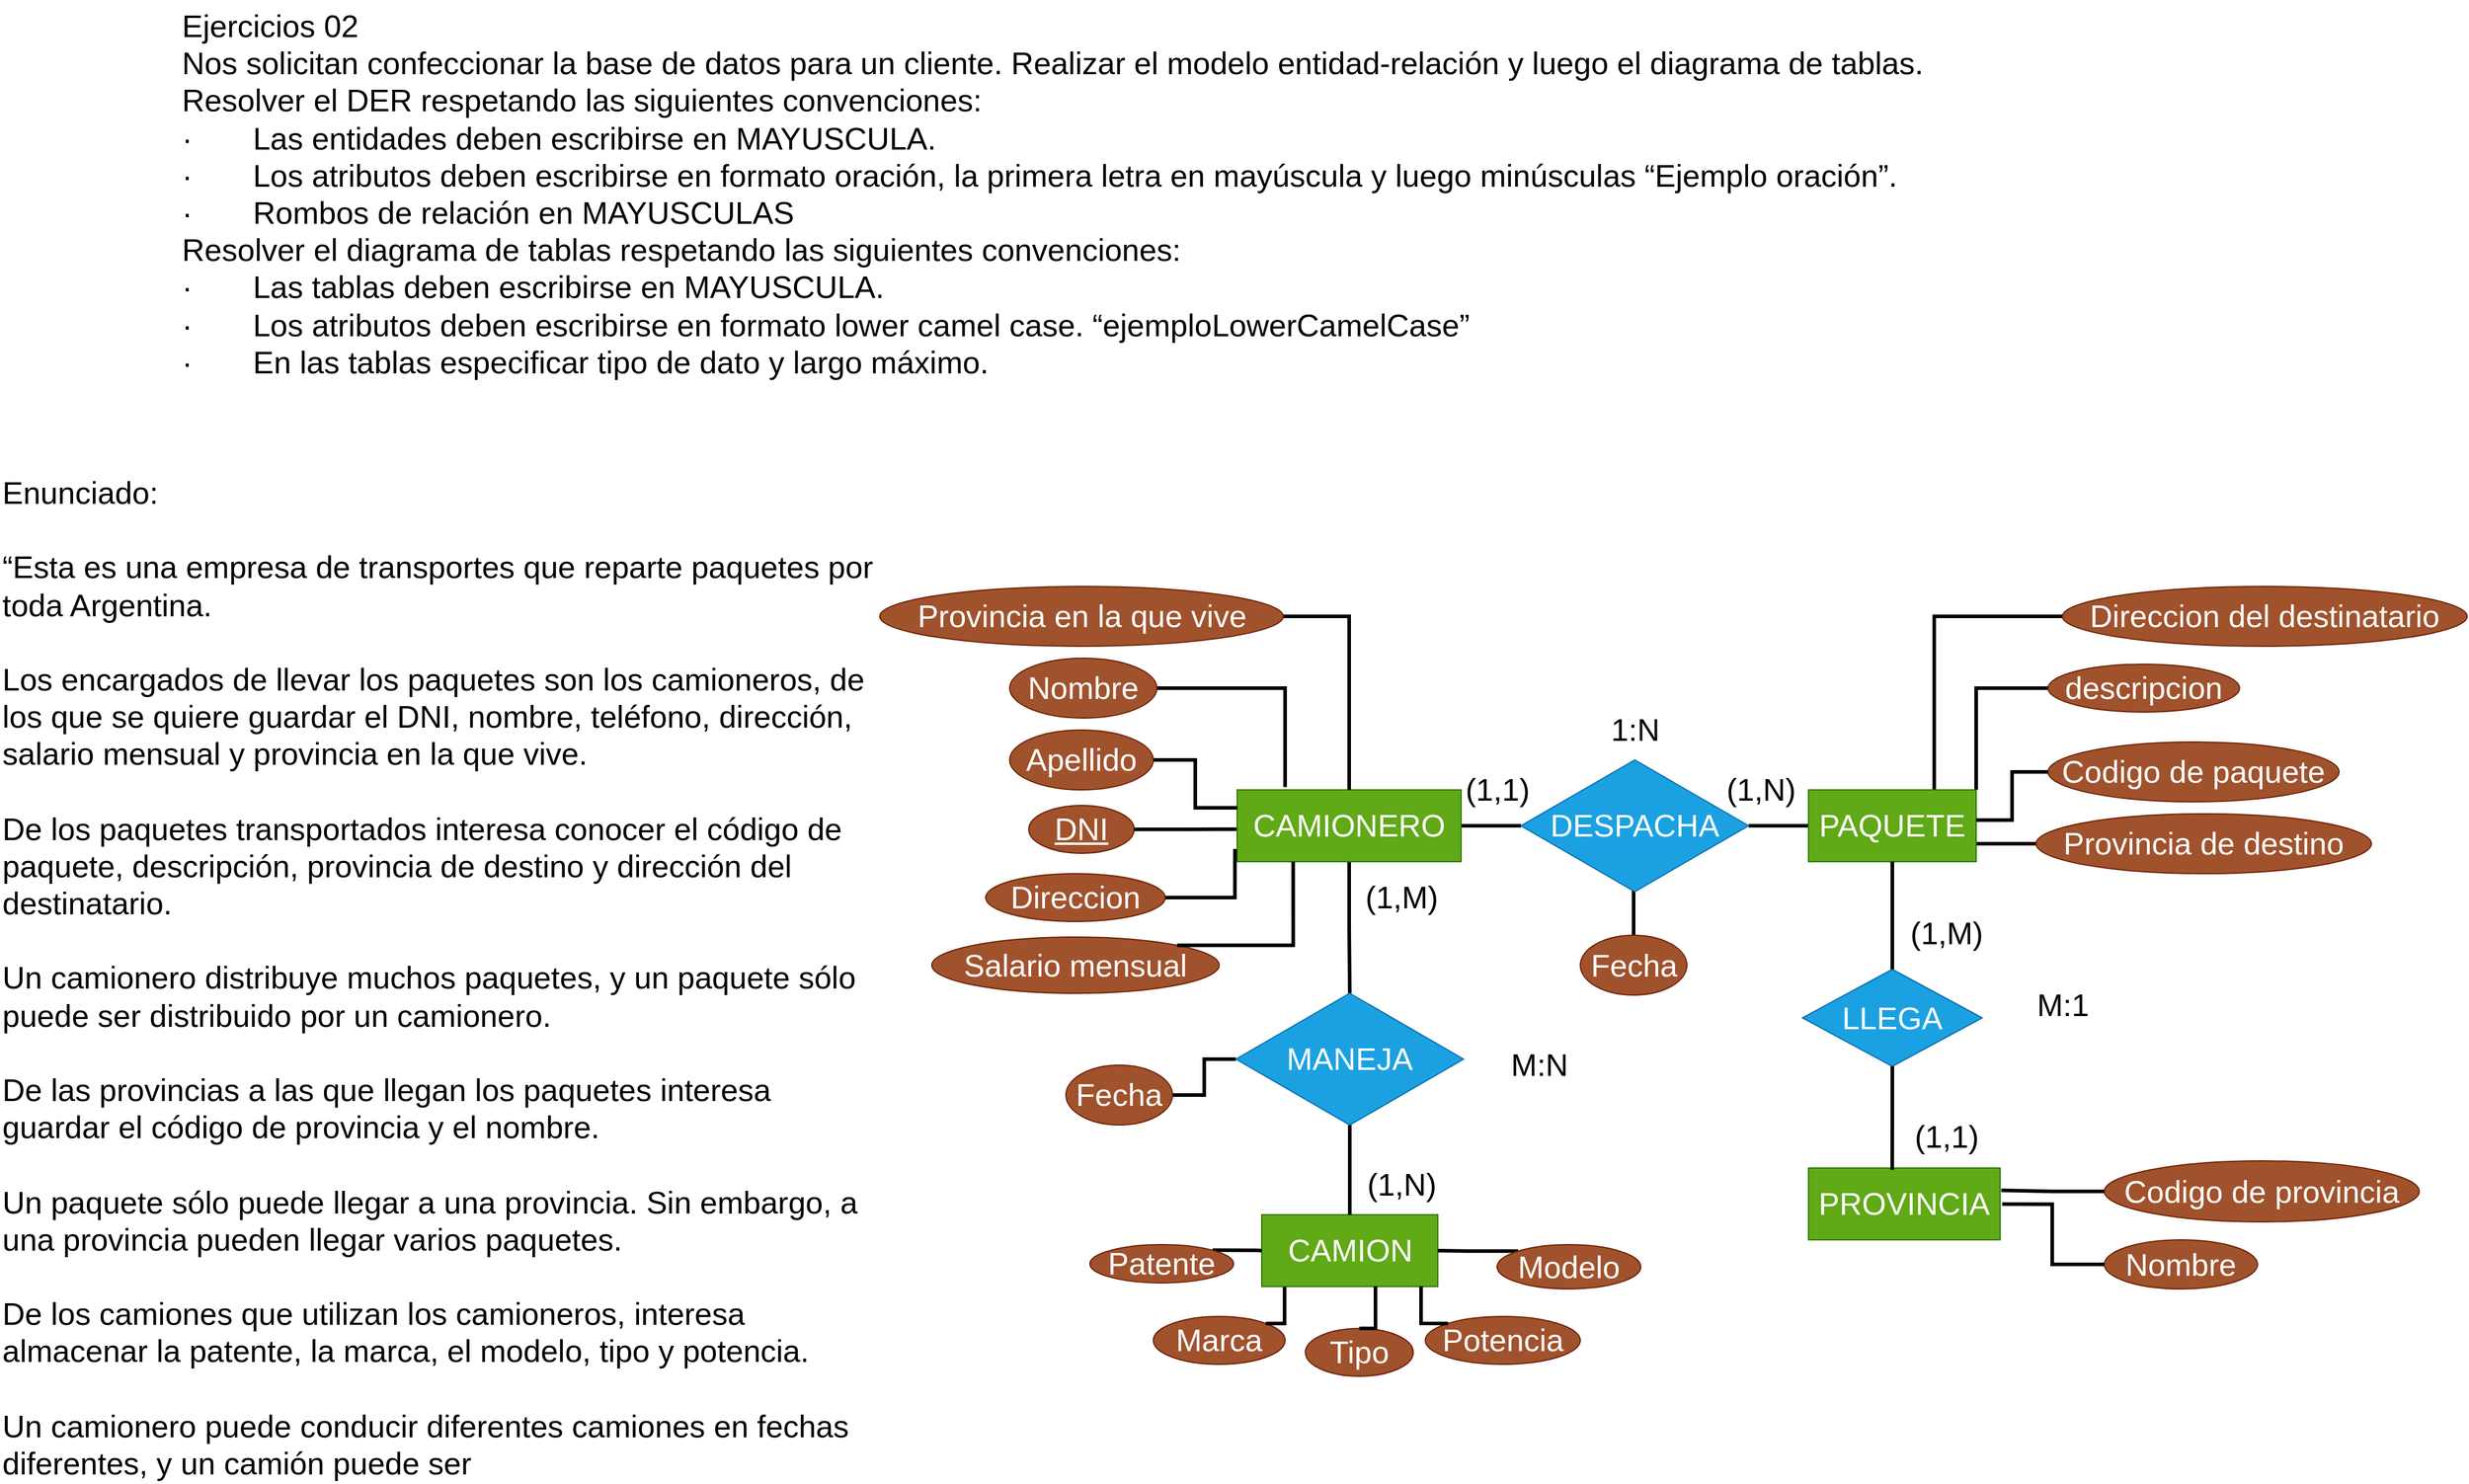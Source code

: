 <mxfile version="27.0.3">
  <diagram id="R2lEEEUBdFMjLlhIrx00" name="Page-1">
    <mxGraphModel dx="2334" dy="1775" grid="1" gridSize="10" guides="1" tooltips="1" connect="1" arrows="1" fold="1" page="1" pageScale="1" pageWidth="850" pageHeight="1100" math="0" shadow="0" extFonts="Permanent Marker^https://fonts.googleapis.com/css?family=Permanent+Marker">
      <root>
        <mxCell id="0" />
        <mxCell id="1" parent="0" />
        <mxCell id="cjYBByrVhoPnJ-2IZSXI-26" style="edgeStyle=orthogonalEdgeStyle;rounded=0;orthogonalLoop=1;jettySize=auto;html=1;exitX=1;exitY=0.5;exitDx=0;exitDy=0;entryX=0;entryY=0.5;entryDx=0;entryDy=0;endArrow=none;startFill=0;strokeWidth=3;fontSize=26;" edge="1" parent="1" source="cjYBByrVhoPnJ-2IZSXI-27" target="cjYBByrVhoPnJ-2IZSXI-39">
          <mxGeometry relative="1" as="geometry" />
        </mxCell>
        <mxCell id="cjYBByrVhoPnJ-2IZSXI-83" style="edgeStyle=orthogonalEdgeStyle;rounded=0;orthogonalLoop=1;jettySize=auto;html=1;exitX=0.5;exitY=1;exitDx=0;exitDy=0;entryX=0.5;entryY=0;entryDx=0;entryDy=0;endArrow=none;startFill=0;strokeWidth=3;" edge="1" parent="1" source="cjYBByrVhoPnJ-2IZSXI-27" target="cjYBByrVhoPnJ-2IZSXI-82">
          <mxGeometry relative="1" as="geometry" />
        </mxCell>
        <mxCell id="cjYBByrVhoPnJ-2IZSXI-27" value="CAMIONERO" style="rounded=0;whiteSpace=wrap;html=1;fontSize=26;fillColor=#60a917;fontColor=#ffffff;strokeColor=#2D7600;" vertex="1" parent="1">
          <mxGeometry x="233" y="290" width="187" height="60" as="geometry" />
        </mxCell>
        <mxCell id="cjYBByrVhoPnJ-2IZSXI-28" style="edgeStyle=orthogonalEdgeStyle;rounded=0;orthogonalLoop=1;jettySize=auto;html=1;exitX=1;exitY=0.5;exitDx=0;exitDy=0;entryX=0.214;entryY=-0.04;entryDx=0;entryDy=0;strokeWidth=3;endArrow=none;startFill=0;fontSize=26;entryPerimeter=0;" edge="1" parent="1" source="cjYBByrVhoPnJ-2IZSXI-29" target="cjYBByrVhoPnJ-2IZSXI-27">
          <mxGeometry relative="1" as="geometry" />
        </mxCell>
        <mxCell id="cjYBByrVhoPnJ-2IZSXI-29" value="Nombre" style="ellipse;whiteSpace=wrap;html=1;fontSize=26;fillColor=#a0522d;fontColor=#ffffff;strokeColor=#6D1F00;" vertex="1" parent="1">
          <mxGeometry x="43" y="180" width="123" height="50" as="geometry" />
        </mxCell>
        <mxCell id="cjYBByrVhoPnJ-2IZSXI-30" style="edgeStyle=orthogonalEdgeStyle;rounded=0;orthogonalLoop=1;jettySize=auto;html=1;exitX=1;exitY=0.5;exitDx=0;exitDy=0;entryX=0;entryY=0.25;entryDx=0;entryDy=0;strokeWidth=3;endArrow=none;startFill=0;fontSize=26;" edge="1" parent="1" source="cjYBByrVhoPnJ-2IZSXI-31" target="cjYBByrVhoPnJ-2IZSXI-27">
          <mxGeometry relative="1" as="geometry" />
        </mxCell>
        <mxCell id="cjYBByrVhoPnJ-2IZSXI-31" value="Apellido" style="ellipse;whiteSpace=wrap;html=1;fontSize=26;fillColor=#a0522d;fontColor=#ffffff;strokeColor=#6D1F00;" vertex="1" parent="1">
          <mxGeometry x="43" y="240" width="120" height="50" as="geometry" />
        </mxCell>
        <mxCell id="cjYBByrVhoPnJ-2IZSXI-32" value="&lt;u&gt;DNI&lt;/u&gt;" style="ellipse;whiteSpace=wrap;html=1;fontSize=26;fillColor=#a0522d;fontColor=#ffffff;strokeColor=#6D1F00;" vertex="1" parent="1">
          <mxGeometry x="59" y="303" width="88" height="40" as="geometry" />
        </mxCell>
        <mxCell id="cjYBByrVhoPnJ-2IZSXI-33" value="Direccion" style="ellipse;whiteSpace=wrap;html=1;fontSize=26;fillColor=#a0522d;fontColor=#ffffff;strokeColor=#6D1F00;" vertex="1" parent="1">
          <mxGeometry x="23" y="360" width="150" height="40" as="geometry" />
        </mxCell>
        <mxCell id="cjYBByrVhoPnJ-2IZSXI-34" value="Salario mensual" style="ellipse;whiteSpace=wrap;html=1;fontSize=26;fillColor=#a0522d;fontColor=#ffffff;strokeColor=#6D1F00;" vertex="1" parent="1">
          <mxGeometry x="-22" y="413" width="240" height="47" as="geometry" />
        </mxCell>
        <mxCell id="cjYBByrVhoPnJ-2IZSXI-35" style="edgeStyle=orthogonalEdgeStyle;rounded=0;orthogonalLoop=1;jettySize=auto;html=1;exitX=1;exitY=0.5;exitDx=0;exitDy=0;entryX=-0.003;entryY=0.547;entryDx=0;entryDy=0;entryPerimeter=0;strokeWidth=3;endArrow=none;startFill=0;fontSize=26;" edge="1" parent="1" source="cjYBByrVhoPnJ-2IZSXI-32" target="cjYBByrVhoPnJ-2IZSXI-27">
          <mxGeometry relative="1" as="geometry" />
        </mxCell>
        <mxCell id="cjYBByrVhoPnJ-2IZSXI-36" style="edgeStyle=orthogonalEdgeStyle;rounded=0;orthogonalLoop=1;jettySize=auto;html=1;exitX=1;exitY=0.5;exitDx=0;exitDy=0;entryX=-0.01;entryY=0.822;entryDx=0;entryDy=0;entryPerimeter=0;strokeWidth=3;endArrow=none;startFill=0;fontSize=26;" edge="1" parent="1" source="cjYBByrVhoPnJ-2IZSXI-33" target="cjYBByrVhoPnJ-2IZSXI-27">
          <mxGeometry relative="1" as="geometry" />
        </mxCell>
        <mxCell id="cjYBByrVhoPnJ-2IZSXI-38" style="edgeStyle=orthogonalEdgeStyle;rounded=0;orthogonalLoop=1;jettySize=auto;html=1;exitX=1;exitY=0.5;exitDx=0;exitDy=0;entryX=0;entryY=0.5;entryDx=0;entryDy=0;endArrow=none;startFill=0;strokeWidth=3;fontSize=26;" edge="1" parent="1" source="cjYBByrVhoPnJ-2IZSXI-39">
          <mxGeometry relative="1" as="geometry">
            <mxPoint x="710" y="320" as="targetPoint" />
          </mxGeometry>
        </mxCell>
        <mxCell id="cjYBByrVhoPnJ-2IZSXI-98" style="edgeStyle=orthogonalEdgeStyle;rounded=0;orthogonalLoop=1;jettySize=auto;html=1;exitX=0.5;exitY=1;exitDx=0;exitDy=0;entryX=0.5;entryY=0;entryDx=0;entryDy=0;endArrow=none;startFill=0;strokeWidth=3;" edge="1" parent="1" source="cjYBByrVhoPnJ-2IZSXI-39" target="cjYBByrVhoPnJ-2IZSXI-97">
          <mxGeometry relative="1" as="geometry" />
        </mxCell>
        <mxCell id="cjYBByrVhoPnJ-2IZSXI-39" value="DESPACHA" style="rhombus;whiteSpace=wrap;html=1;fontSize=26;fillColor=#1ba1e2;fontColor=#ffffff;strokeColor=#006EAF;" vertex="1" parent="1">
          <mxGeometry x="470" y="265" width="190" height="110" as="geometry" />
        </mxCell>
        <mxCell id="cjYBByrVhoPnJ-2IZSXI-40" style="edgeStyle=orthogonalEdgeStyle;rounded=0;orthogonalLoop=1;jettySize=auto;html=1;exitX=0;exitY=0.5;exitDx=0;exitDy=0;entryX=0.75;entryY=0;entryDx=0;entryDy=0;strokeWidth=3;endArrow=none;startFill=0;fontSize=26;" edge="1" parent="1" source="cjYBByrVhoPnJ-2IZSXI-41" target="cjYBByrVhoPnJ-2IZSXI-50">
          <mxGeometry relative="1" as="geometry">
            <mxPoint x="850" y="290" as="targetPoint" />
          </mxGeometry>
        </mxCell>
        <mxCell id="cjYBByrVhoPnJ-2IZSXI-41" value="Direccion del destinatario" style="ellipse;whiteSpace=wrap;html=1;fontSize=26;fillColor=#a0522d;fontColor=#ffffff;strokeColor=#6D1F00;" vertex="1" parent="1">
          <mxGeometry x="922" y="120" width="338" height="50" as="geometry" />
        </mxCell>
        <mxCell id="cjYBByrVhoPnJ-2IZSXI-42" style="edgeStyle=orthogonalEdgeStyle;rounded=0;orthogonalLoop=1;jettySize=auto;html=1;exitX=0;exitY=0.5;exitDx=0;exitDy=0;entryX=1;entryY=0;entryDx=0;entryDy=0;strokeWidth=3;endArrow=none;startFill=0;fontSize=26;" edge="1" parent="1" source="cjYBByrVhoPnJ-2IZSXI-43" target="cjYBByrVhoPnJ-2IZSXI-50">
          <mxGeometry relative="1" as="geometry">
            <mxPoint x="850" y="305" as="targetPoint" />
          </mxGeometry>
        </mxCell>
        <mxCell id="cjYBByrVhoPnJ-2IZSXI-43" value="descripcion" style="ellipse;whiteSpace=wrap;html=1;fontSize=26;fillColor=#a0522d;fontColor=#ffffff;strokeColor=#6D1F00;" vertex="1" parent="1">
          <mxGeometry x="910" y="185" width="160" height="40" as="geometry" />
        </mxCell>
        <mxCell id="cjYBByrVhoPnJ-2IZSXI-44" value="Codigo de paquete" style="ellipse;whiteSpace=wrap;html=1;fontSize=26;fillColor=#a0522d;fontColor=#ffffff;strokeColor=#6D1F00;" vertex="1" parent="1">
          <mxGeometry x="910" y="250" width="243" height="50" as="geometry" />
        </mxCell>
        <mxCell id="cjYBByrVhoPnJ-2IZSXI-45" style="edgeStyle=orthogonalEdgeStyle;rounded=0;orthogonalLoop=1;jettySize=auto;html=1;exitX=0;exitY=0.5;exitDx=0;exitDy=0;entryX=1;entryY=0.75;entryDx=0;entryDy=0;strokeWidth=3;endArrow=none;startFill=0;fontSize=26;" edge="1" parent="1" source="cjYBByrVhoPnJ-2IZSXI-46" target="cjYBByrVhoPnJ-2IZSXI-50">
          <mxGeometry relative="1" as="geometry" />
        </mxCell>
        <mxCell id="cjYBByrVhoPnJ-2IZSXI-46" value="Provincia de destino" style="ellipse;whiteSpace=wrap;html=1;fontSize=26;fillColor=#a0522d;fontColor=#ffffff;strokeColor=#6D1F00;" vertex="1" parent="1">
          <mxGeometry x="900" y="310" width="280" height="50" as="geometry" />
        </mxCell>
        <mxCell id="cjYBByrVhoPnJ-2IZSXI-47" value="&lt;font&gt;(1,1)&lt;/font&gt;" style="text;html=1;align=center;verticalAlign=middle;resizable=0;points=[];autosize=1;strokeColor=none;fillColor=none;fontSize=26;" vertex="1" parent="1">
          <mxGeometry x="410" y="270" width="80" height="40" as="geometry" />
        </mxCell>
        <mxCell id="cjYBByrVhoPnJ-2IZSXI-48" value="&lt;font&gt;(1,N)&lt;/font&gt;" style="text;html=1;align=center;verticalAlign=middle;resizable=0;points=[];autosize=1;strokeColor=none;fillColor=none;fontSize=26;" vertex="1" parent="1">
          <mxGeometry x="630" y="270" width="80" height="40" as="geometry" />
        </mxCell>
        <mxCell id="cjYBByrVhoPnJ-2IZSXI-49" value="&lt;div&gt;&lt;span style=&quot;background-color: transparent; color: light-dark(rgb(0, 0, 0), rgb(255, 255, 255));&quot;&gt;1:N&lt;/span&gt;&lt;/div&gt;" style="text;html=1;align=center;verticalAlign=middle;resizable=0;points=[];autosize=1;strokeColor=none;fillColor=none;fontSize=26;" vertex="1" parent="1">
          <mxGeometry x="535" y="220" width="60" height="40" as="geometry" />
        </mxCell>
        <mxCell id="cjYBByrVhoPnJ-2IZSXI-50" value="PAQUETE" style="rounded=0;whiteSpace=wrap;html=1;fontSize=26;fillColor=#60a917;fontColor=#ffffff;strokeColor=#2D7600;" vertex="1" parent="1">
          <mxGeometry x="710" y="290" width="140" height="60" as="geometry" />
        </mxCell>
        <mxCell id="cjYBByrVhoPnJ-2IZSXI-51" value="PROVINCIA" style="rounded=0;whiteSpace=wrap;html=1;fontSize=26;fillColor=#60a917;fontColor=#ffffff;strokeColor=#2D7600;" vertex="1" parent="1">
          <mxGeometry x="710" y="606" width="160" height="60" as="geometry" />
        </mxCell>
        <mxCell id="cjYBByrVhoPnJ-2IZSXI-52" style="edgeStyle=orthogonalEdgeStyle;rounded=0;orthogonalLoop=1;jettySize=auto;html=1;exitX=0;exitY=0.5;exitDx=0;exitDy=0;entryX=1;entryY=0.42;entryDx=0;entryDy=0;entryPerimeter=0;strokeWidth=3;endArrow=none;startFill=0;fontSize=26;" edge="1" parent="1" source="cjYBByrVhoPnJ-2IZSXI-44" target="cjYBByrVhoPnJ-2IZSXI-50">
          <mxGeometry relative="1" as="geometry" />
        </mxCell>
        <mxCell id="cjYBByrVhoPnJ-2IZSXI-54" value="Codigo de provincia" style="ellipse;whiteSpace=wrap;html=1;fontSize=26;fillColor=#a0522d;fontColor=#ffffff;strokeColor=#6D1F00;" vertex="1" parent="1">
          <mxGeometry x="957" y="600" width="263" height="51" as="geometry" />
        </mxCell>
        <mxCell id="cjYBByrVhoPnJ-2IZSXI-55" value="Nombre" style="ellipse;whiteSpace=wrap;html=1;fontSize=26;fillColor=#a0522d;fontColor=#ffffff;strokeColor=#6D1F00;" vertex="1" parent="1">
          <mxGeometry x="957" y="666" width="128" height="41" as="geometry" />
        </mxCell>
        <mxCell id="cjYBByrVhoPnJ-2IZSXI-59" value="LLEGA" style="rhombus;whiteSpace=wrap;html=1;fontSize=26;fillColor=#1ba1e2;fontColor=#ffffff;strokeColor=#006EAF;" vertex="1" parent="1">
          <mxGeometry x="705" y="440" width="150" height="81" as="geometry" />
        </mxCell>
        <mxCell id="cjYBByrVhoPnJ-2IZSXI-60" style="edgeStyle=orthogonalEdgeStyle;rounded=0;orthogonalLoop=1;jettySize=auto;html=1;exitX=0;exitY=0.5;exitDx=0;exitDy=0;entryX=1.011;entryY=0.503;entryDx=0;entryDy=0;entryPerimeter=0;strokeWidth=3;endArrow=none;startFill=0;fontSize=26;" edge="1" parent="1" source="cjYBByrVhoPnJ-2IZSXI-55" target="cjYBByrVhoPnJ-2IZSXI-51">
          <mxGeometry relative="1" as="geometry" />
        </mxCell>
        <mxCell id="cjYBByrVhoPnJ-2IZSXI-62" style="edgeStyle=orthogonalEdgeStyle;rounded=0;orthogonalLoop=1;jettySize=auto;html=1;exitX=0.5;exitY=1;exitDx=0;exitDy=0;entryX=0.437;entryY=0.025;entryDx=0;entryDy=0;entryPerimeter=0;endArrow=none;startFill=0;strokeWidth=3;fontSize=26;" edge="1" parent="1" source="cjYBByrVhoPnJ-2IZSXI-59" target="cjYBByrVhoPnJ-2IZSXI-51">
          <mxGeometry relative="1" as="geometry" />
        </mxCell>
        <mxCell id="cjYBByrVhoPnJ-2IZSXI-63" style="edgeStyle=orthogonalEdgeStyle;rounded=0;orthogonalLoop=1;jettySize=auto;html=1;exitX=0.5;exitY=1;exitDx=0;exitDy=0;entryX=0.5;entryY=0;entryDx=0;entryDy=0;endArrow=none;startFill=0;strokeWidth=3;fontSize=26;" edge="1" parent="1" source="cjYBByrVhoPnJ-2IZSXI-50" target="cjYBByrVhoPnJ-2IZSXI-59">
          <mxGeometry relative="1" as="geometry">
            <mxPoint x="790" y="531" as="sourcePoint" />
            <mxPoint x="790" y="618" as="targetPoint" />
          </mxGeometry>
        </mxCell>
        <mxCell id="cjYBByrVhoPnJ-2IZSXI-64" value="&lt;font&gt;(1,1)&lt;/font&gt;" style="text;html=1;align=center;verticalAlign=middle;resizable=0;points=[];autosize=1;strokeColor=none;fillColor=none;fontSize=26;" vertex="1" parent="1">
          <mxGeometry x="785" y="560" width="80" height="40" as="geometry" />
        </mxCell>
        <mxCell id="cjYBByrVhoPnJ-2IZSXI-65" value="&lt;font&gt;(1,M)&lt;/font&gt;" style="text;html=1;align=center;verticalAlign=middle;resizable=0;points=[];autosize=1;strokeColor=none;fillColor=none;fontSize=26;" vertex="1" parent="1">
          <mxGeometry x="785" y="390" width="80" height="40" as="geometry" />
        </mxCell>
        <mxCell id="cjYBByrVhoPnJ-2IZSXI-66" value="&lt;font&gt;M:1&lt;/font&gt;" style="text;html=1;align=center;verticalAlign=middle;resizable=0;points=[];autosize=1;strokeColor=none;fillColor=none;fontSize=26;" vertex="1" parent="1">
          <mxGeometry x="887" y="450" width="70" height="40" as="geometry" />
        </mxCell>
        <mxCell id="cjYBByrVhoPnJ-2IZSXI-67" value="Enunciado:&#xa;&#xa;“Esta es una empresa de transportes que reparte paquetes por toda Argentina. &#xa;&#xa;Los encargados de llevar los paquetes son los camioneros, de los que se quiere guardar el DNI, nombre, teléfono, dirección, salario mensual y provincia en la que vive. &#xa;&#xa;De los paquetes transportados interesa conocer el código de paquete, descripción, provincia de destino y dirección del destinatario. &#xa;&#xa;Un camionero distribuye muchos paquetes, y un paquete sólo puede ser distribuido por un camionero. &#xa;&#xa;De las provincias a las que llegan los paquetes interesa guardar el código de provincia y el nombre. &#xa;&#xa;Un paquete sólo puede llegar a una provincia. Sin embargo, a una provincia pueden llegar varios paquetes. &#xa;&#xa;De los camiones que utilizan los camioneros, interesa almacenar la patente, la marca, el modelo, tipo y potencia. &#xa;&#xa;Un camionero puede conducir diferentes camiones en fechas diferentes, y un camión puede ser" style="text;whiteSpace=wrap;fontSize=26;" vertex="1" parent="1">
          <mxGeometry x="-800" y="20" width="730" height="685" as="geometry" />
        </mxCell>
        <mxCell id="cjYBByrVhoPnJ-2IZSXI-68" value="CAMION" style="rounded=0;whiteSpace=wrap;html=1;fontSize=26;fillColor=#60a917;fontColor=#ffffff;strokeColor=#2D7600;" vertex="1" parent="1">
          <mxGeometry x="253.5" y="645" width="147" height="60" as="geometry" />
        </mxCell>
        <mxCell id="cjYBByrVhoPnJ-2IZSXI-72" value="Ejercicios 02&#xa;Nos solicitan confeccionar la base de datos para un cliente. Realizar el modelo entidad-relación y luego el diagrama de tablas.&#xa;Resolver el DER respetando las siguientes convenciones:&#xa;·       Las entidades deben escribirse en MAYUSCULA.&#xa;·       Los atributos deben escribirse en formato oración, la primera letra en mayúscula y luego minúsculas “Ejemplo oración”.&#xa;·       Rombos de relación en MAYUSCULAS&#xa;Resolver el diagrama de tablas respetando las siguientes convenciones:&#xa;·       Las tablas deben escribirse en MAYUSCULA.&#xa;·       Los atributos deben escribirse en formato lower camel case. “ejemploLowerCamelCase”&#xa;·       En las tablas especificar tipo de dato y largo máximo." style="text;whiteSpace=wrap;fontSize=26;" vertex="1" parent="1">
          <mxGeometry x="-650" y="-370" width="1460" height="310" as="geometry" />
        </mxCell>
        <mxCell id="cjYBByrVhoPnJ-2IZSXI-74" style="edgeStyle=orthogonalEdgeStyle;rounded=0;orthogonalLoop=1;jettySize=auto;html=1;exitX=1;exitY=0;exitDx=0;exitDy=0;entryX=0.25;entryY=1;entryDx=0;entryDy=0;strokeWidth=3;endArrow=none;startFill=0;fontSize=26;" edge="1" parent="1" source="cjYBByrVhoPnJ-2IZSXI-34" target="cjYBByrVhoPnJ-2IZSXI-27">
          <mxGeometry relative="1" as="geometry">
            <mxPoint x="200" y="412.49" as="sourcePoint" />
            <mxPoint x="258" y="371.49" as="targetPoint" />
          </mxGeometry>
        </mxCell>
        <mxCell id="cjYBByrVhoPnJ-2IZSXI-76" style="edgeStyle=orthogonalEdgeStyle;rounded=0;orthogonalLoop=1;jettySize=auto;html=1;exitX=0;exitY=0.5;exitDx=0;exitDy=0;entryX=1.006;entryY=0.31;entryDx=0;entryDy=0;entryPerimeter=0;strokeWidth=3;endArrow=none;startFill=0;fontSize=26;" edge="1" parent="1" source="cjYBByrVhoPnJ-2IZSXI-54" target="cjYBByrVhoPnJ-2IZSXI-51">
          <mxGeometry relative="1" as="geometry">
            <mxPoint x="967" y="702" as="sourcePoint" />
            <mxPoint x="882" y="646" as="targetPoint" />
          </mxGeometry>
        </mxCell>
        <mxCell id="cjYBByrVhoPnJ-2IZSXI-85" style="edgeStyle=orthogonalEdgeStyle;rounded=0;orthogonalLoop=1;jettySize=auto;html=1;exitX=1;exitY=0;exitDx=0;exitDy=0;entryX=0;entryY=0.5;entryDx=0;entryDy=0;endArrow=none;startFill=0;strokeWidth=3;" edge="1" parent="1" source="cjYBByrVhoPnJ-2IZSXI-77" target="cjYBByrVhoPnJ-2IZSXI-68">
          <mxGeometry relative="1" as="geometry" />
        </mxCell>
        <mxCell id="cjYBByrVhoPnJ-2IZSXI-77" value="Patente" style="ellipse;whiteSpace=wrap;html=1;fontSize=26;fillColor=#a0522d;fontColor=#ffffff;strokeColor=#6D1F00;" vertex="1" parent="1">
          <mxGeometry x="110" y="670" width="120" height="32" as="geometry" />
        </mxCell>
        <mxCell id="cjYBByrVhoPnJ-2IZSXI-78" value="Marca" style="ellipse;whiteSpace=wrap;html=1;fontSize=26;fillColor=#a0522d;fontColor=#ffffff;strokeColor=#6D1F00;" vertex="1" parent="1">
          <mxGeometry x="163" y="730" width="110" height="40" as="geometry" />
        </mxCell>
        <mxCell id="cjYBByrVhoPnJ-2IZSXI-89" style="edgeStyle=orthogonalEdgeStyle;rounded=0;orthogonalLoop=1;jettySize=auto;html=1;exitX=0;exitY=0;exitDx=0;exitDy=0;entryX=1;entryY=0.5;entryDx=0;entryDy=0;endArrow=none;startFill=0;strokeWidth=3;" edge="1" parent="1" source="cjYBByrVhoPnJ-2IZSXI-79" target="cjYBByrVhoPnJ-2IZSXI-68">
          <mxGeometry relative="1" as="geometry" />
        </mxCell>
        <mxCell id="cjYBByrVhoPnJ-2IZSXI-79" value="Modelo" style="ellipse;whiteSpace=wrap;html=1;fontSize=26;fillColor=#a0522d;fontColor=#ffffff;strokeColor=#6D1F00;" vertex="1" parent="1">
          <mxGeometry x="450" y="670" width="120" height="37" as="geometry" />
        </mxCell>
        <mxCell id="cjYBByrVhoPnJ-2IZSXI-80" value="Tipo" style="ellipse;whiteSpace=wrap;html=1;fontSize=26;fillColor=#a0522d;fontColor=#ffffff;strokeColor=#6D1F00;" vertex="1" parent="1">
          <mxGeometry x="290" y="740" width="90" height="40" as="geometry" />
        </mxCell>
        <mxCell id="cjYBByrVhoPnJ-2IZSXI-81" value="Potencia" style="ellipse;whiteSpace=wrap;html=1;fontSize=26;fillColor=#a0522d;fontColor=#ffffff;strokeColor=#6D1F00;" vertex="1" parent="1">
          <mxGeometry x="390" y="730" width="129.5" height="40" as="geometry" />
        </mxCell>
        <mxCell id="cjYBByrVhoPnJ-2IZSXI-84" style="edgeStyle=orthogonalEdgeStyle;rounded=0;orthogonalLoop=1;jettySize=auto;html=1;exitX=0.5;exitY=1;exitDx=0;exitDy=0;entryX=0.5;entryY=0;entryDx=0;entryDy=0;endArrow=none;startFill=0;strokeWidth=3;" edge="1" parent="1" source="cjYBByrVhoPnJ-2IZSXI-82" target="cjYBByrVhoPnJ-2IZSXI-68">
          <mxGeometry relative="1" as="geometry" />
        </mxCell>
        <mxCell id="cjYBByrVhoPnJ-2IZSXI-96" style="edgeStyle=orthogonalEdgeStyle;rounded=0;orthogonalLoop=1;jettySize=auto;html=1;exitX=0;exitY=0.5;exitDx=0;exitDy=0;entryX=1;entryY=0.5;entryDx=0;entryDy=0;endArrow=none;startFill=0;strokeWidth=3;" edge="1" parent="1" source="cjYBByrVhoPnJ-2IZSXI-82" target="cjYBByrVhoPnJ-2IZSXI-95">
          <mxGeometry relative="1" as="geometry" />
        </mxCell>
        <mxCell id="cjYBByrVhoPnJ-2IZSXI-82" value="MANEJA" style="rhombus;whiteSpace=wrap;html=1;fontSize=26;fillColor=#1ba1e2;fontColor=#ffffff;strokeColor=#006EAF;" vertex="1" parent="1">
          <mxGeometry x="232" y="460" width="190" height="110" as="geometry" />
        </mxCell>
        <mxCell id="cjYBByrVhoPnJ-2IZSXI-86" style="edgeStyle=orthogonalEdgeStyle;rounded=0;orthogonalLoop=1;jettySize=auto;html=1;exitX=1;exitY=0;exitDx=0;exitDy=0;entryX=0.13;entryY=1.006;entryDx=0;entryDy=0;entryPerimeter=0;endArrow=none;startFill=0;strokeWidth=3;" edge="1" parent="1" source="cjYBByrVhoPnJ-2IZSXI-78" target="cjYBByrVhoPnJ-2IZSXI-68">
          <mxGeometry relative="1" as="geometry" />
        </mxCell>
        <mxCell id="cjYBByrVhoPnJ-2IZSXI-87" style="edgeStyle=orthogonalEdgeStyle;rounded=0;orthogonalLoop=1;jettySize=auto;html=1;exitX=0.5;exitY=0;exitDx=0;exitDy=0;entryX=0.646;entryY=0.997;entryDx=0;entryDy=0;entryPerimeter=0;endArrow=none;startFill=0;strokeWidth=3;" edge="1" parent="1" source="cjYBByrVhoPnJ-2IZSXI-80" target="cjYBByrVhoPnJ-2IZSXI-68">
          <mxGeometry relative="1" as="geometry" />
        </mxCell>
        <mxCell id="cjYBByrVhoPnJ-2IZSXI-88" style="edgeStyle=orthogonalEdgeStyle;rounded=0;orthogonalLoop=1;jettySize=auto;html=1;exitX=0;exitY=0;exitDx=0;exitDy=0;entryX=0.905;entryY=0.997;entryDx=0;entryDy=0;entryPerimeter=0;endArrow=none;startFill=0;strokeWidth=3;" edge="1" parent="1" source="cjYBByrVhoPnJ-2IZSXI-81" target="cjYBByrVhoPnJ-2IZSXI-68">
          <mxGeometry relative="1" as="geometry" />
        </mxCell>
        <mxCell id="cjYBByrVhoPnJ-2IZSXI-90" value="&lt;font&gt;(1,M)&lt;/font&gt;" style="text;html=1;align=center;verticalAlign=middle;resizable=0;points=[];autosize=1;strokeColor=none;fillColor=none;fontSize=26;" vertex="1" parent="1">
          <mxGeometry x="330" y="360" width="80" height="40" as="geometry" />
        </mxCell>
        <mxCell id="cjYBByrVhoPnJ-2IZSXI-91" value="&lt;font&gt;(1,N)&lt;/font&gt;" style="text;html=1;align=center;verticalAlign=middle;resizable=0;points=[];autosize=1;strokeColor=none;fillColor=none;fontSize=26;" vertex="1" parent="1">
          <mxGeometry x="330" y="600" width="80" height="40" as="geometry" />
        </mxCell>
        <mxCell id="cjYBByrVhoPnJ-2IZSXI-92" value="&lt;div&gt;&lt;span style=&quot;background-color: transparent; color: light-dark(rgb(0, 0, 0), rgb(255, 255, 255));&quot;&gt;M:N&lt;/span&gt;&lt;/div&gt;" style="text;html=1;align=center;verticalAlign=middle;resizable=0;points=[];autosize=1;strokeColor=none;fillColor=none;fontSize=26;" vertex="1" parent="1">
          <mxGeometry x="449.5" y="500" width="70" height="40" as="geometry" />
        </mxCell>
        <mxCell id="cjYBByrVhoPnJ-2IZSXI-94" style="edgeStyle=orthogonalEdgeStyle;rounded=0;orthogonalLoop=1;jettySize=auto;html=1;exitX=1;exitY=0.5;exitDx=0;exitDy=0;entryX=0.5;entryY=0;entryDx=0;entryDy=0;endArrow=none;startFill=0;strokeWidth=3;" edge="1" parent="1" source="cjYBByrVhoPnJ-2IZSXI-93" target="cjYBByrVhoPnJ-2IZSXI-27">
          <mxGeometry relative="1" as="geometry" />
        </mxCell>
        <mxCell id="cjYBByrVhoPnJ-2IZSXI-93" value="Provincia en la que vive" style="ellipse;whiteSpace=wrap;html=1;fontSize=26;fillColor=#a0522d;fontColor=#ffffff;strokeColor=#6D1F00;" vertex="1" parent="1">
          <mxGeometry x="-65.5" y="120" width="337" height="50" as="geometry" />
        </mxCell>
        <mxCell id="cjYBByrVhoPnJ-2IZSXI-95" value="Fecha" style="ellipse;whiteSpace=wrap;html=1;fontSize=26;fillColor=#a0522d;fontColor=#ffffff;strokeColor=#6D1F00;" vertex="1" parent="1">
          <mxGeometry x="90" y="520" width="89" height="50" as="geometry" />
        </mxCell>
        <mxCell id="cjYBByrVhoPnJ-2IZSXI-97" value="Fecha" style="ellipse;whiteSpace=wrap;html=1;fontSize=26;fillColor=#a0522d;fontColor=#ffffff;strokeColor=#6D1F00;" vertex="1" parent="1">
          <mxGeometry x="519.5" y="411.5" width="89" height="50" as="geometry" />
        </mxCell>
      </root>
    </mxGraphModel>
  </diagram>
</mxfile>
